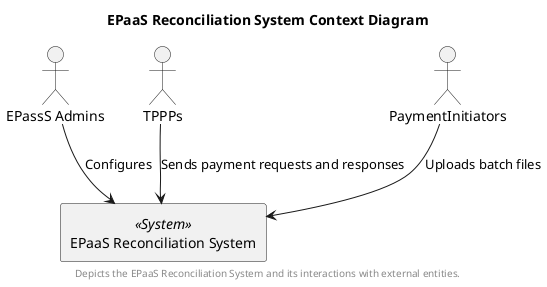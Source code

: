 @startuml
skinparam packageStyle rectangle
skinparam stereotypeCFontSize 12

title EPaaS Reconciliation System Context Diagram

actor "EPassS Admins"
actor TPPPs
actor PaymentInitiators

rectangle "EPaaS Reconciliation System" as System <<System>>

"EPassS Admins" --> System : Configures
TPPPs --> System : Sends payment requests and responses
PaymentInitiators --> System : Uploads batch files

footer Depicts the EPaaS Reconciliation System and its interactions with external entities.

@enduml